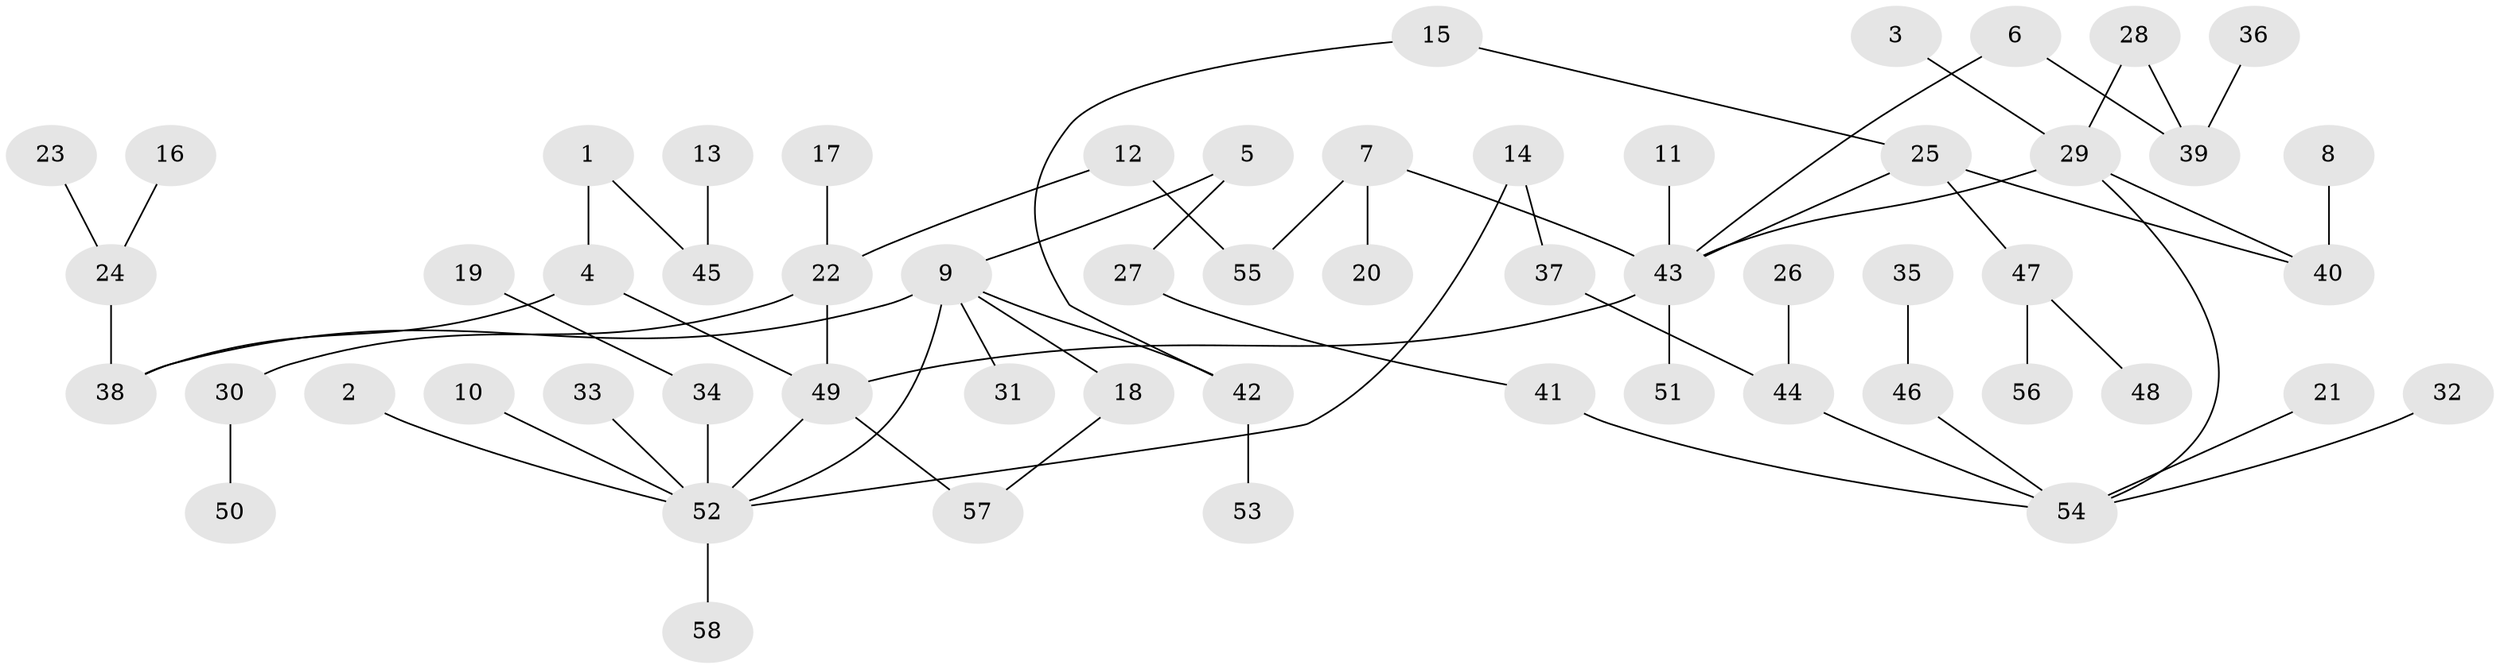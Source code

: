 // original degree distribution, {4: 0.08620689655172414, 5: 0.0603448275862069, 2: 0.2413793103448276, 7: 0.008620689655172414, 6: 0.02586206896551724, 1: 0.5, 3: 0.06896551724137931, 8: 0.008620689655172414}
// Generated by graph-tools (version 1.1) at 2025/49/03/09/25 03:49:15]
// undirected, 58 vertices, 65 edges
graph export_dot {
graph [start="1"]
  node [color=gray90,style=filled];
  1;
  2;
  3;
  4;
  5;
  6;
  7;
  8;
  9;
  10;
  11;
  12;
  13;
  14;
  15;
  16;
  17;
  18;
  19;
  20;
  21;
  22;
  23;
  24;
  25;
  26;
  27;
  28;
  29;
  30;
  31;
  32;
  33;
  34;
  35;
  36;
  37;
  38;
  39;
  40;
  41;
  42;
  43;
  44;
  45;
  46;
  47;
  48;
  49;
  50;
  51;
  52;
  53;
  54;
  55;
  56;
  57;
  58;
  1 -- 4 [weight=1.0];
  1 -- 45 [weight=1.0];
  2 -- 52 [weight=1.0];
  3 -- 29 [weight=1.0];
  4 -- 38 [weight=1.0];
  4 -- 49 [weight=1.0];
  5 -- 9 [weight=1.0];
  5 -- 27 [weight=1.0];
  6 -- 39 [weight=1.0];
  6 -- 43 [weight=1.0];
  7 -- 20 [weight=1.0];
  7 -- 43 [weight=1.0];
  7 -- 55 [weight=1.0];
  8 -- 40 [weight=1.0];
  9 -- 18 [weight=1.0];
  9 -- 31 [weight=1.0];
  9 -- 38 [weight=1.0];
  9 -- 42 [weight=1.0];
  9 -- 52 [weight=1.0];
  10 -- 52 [weight=1.0];
  11 -- 43 [weight=1.0];
  12 -- 22 [weight=1.0];
  12 -- 55 [weight=1.0];
  13 -- 45 [weight=1.0];
  14 -- 37 [weight=1.0];
  14 -- 52 [weight=1.0];
  15 -- 25 [weight=1.0];
  15 -- 42 [weight=1.0];
  16 -- 24 [weight=1.0];
  17 -- 22 [weight=1.0];
  18 -- 57 [weight=1.0];
  19 -- 34 [weight=1.0];
  21 -- 54 [weight=1.0];
  22 -- 30 [weight=1.0];
  22 -- 49 [weight=1.0];
  23 -- 24 [weight=1.0];
  24 -- 38 [weight=1.0];
  25 -- 40 [weight=1.0];
  25 -- 43 [weight=1.0];
  25 -- 47 [weight=1.0];
  26 -- 44 [weight=1.0];
  27 -- 41 [weight=1.0];
  28 -- 29 [weight=1.0];
  28 -- 39 [weight=1.0];
  29 -- 40 [weight=1.0];
  29 -- 43 [weight=1.0];
  29 -- 54 [weight=1.0];
  30 -- 50 [weight=1.0];
  32 -- 54 [weight=1.0];
  33 -- 52 [weight=1.0];
  34 -- 52 [weight=1.0];
  35 -- 46 [weight=1.0];
  36 -- 39 [weight=1.0];
  37 -- 44 [weight=1.0];
  41 -- 54 [weight=1.0];
  42 -- 53 [weight=1.0];
  43 -- 49 [weight=1.0];
  43 -- 51 [weight=1.0];
  44 -- 54 [weight=1.0];
  46 -- 54 [weight=1.0];
  47 -- 48 [weight=1.0];
  47 -- 56 [weight=1.0];
  49 -- 52 [weight=1.0];
  49 -- 57 [weight=1.0];
  52 -- 58 [weight=1.0];
}
